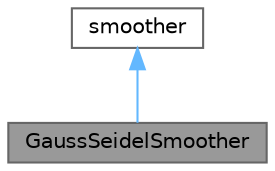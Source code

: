 digraph "GaussSeidelSmoother"
{
 // LATEX_PDF_SIZE
  bgcolor="transparent";
  edge [fontname=Helvetica,fontsize=10,labelfontname=Helvetica,labelfontsize=10];
  node [fontname=Helvetica,fontsize=10,shape=box,height=0.2,width=0.4];
  Node1 [id="Node000001",label="GaussSeidelSmoother",height=0.2,width=0.4,color="gray40", fillcolor="grey60", style="filled", fontcolor="black",tooltip="A lduMatrix::smoother for Gauss-Seidel."];
  Node2 -> Node1 [id="edge1_Node000001_Node000002",dir="back",color="steelblue1",style="solid",tooltip=" "];
  Node2 [id="Node000002",label="smoother",height=0.2,width=0.4,color="gray40", fillcolor="white", style="filled",URL="$classFoam_1_1lduMatrix_1_1smoother.html",tooltip=" "];
}
